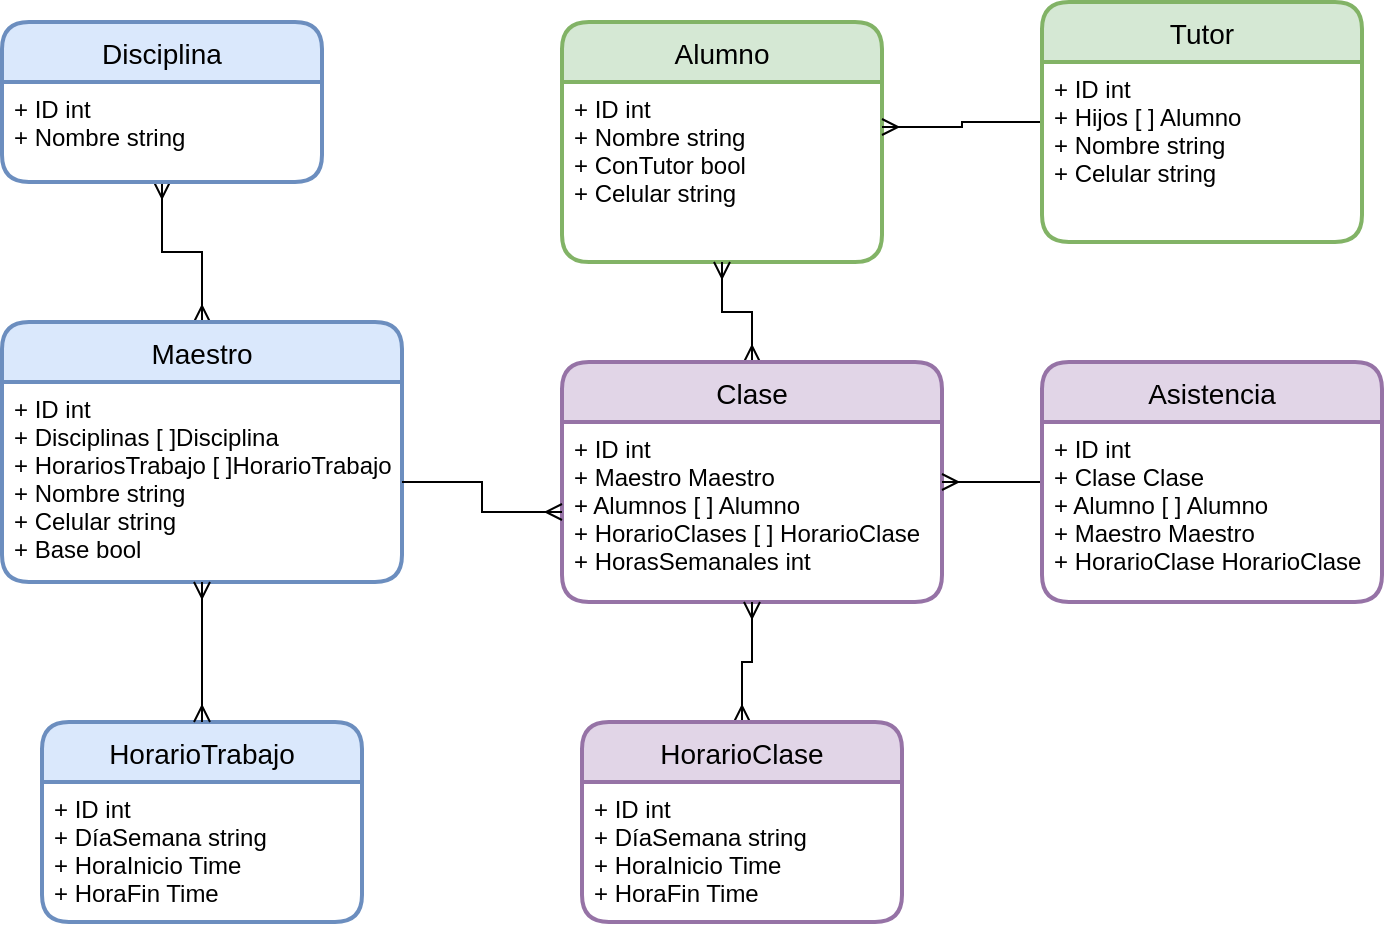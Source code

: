 <mxfile version="16.4.7" type="device"><diagram id="_1lZ8UNgO-5VPMNK_tv9" name="Page-1"><mxGraphModel dx="782" dy="477" grid="1" gridSize="10" guides="1" tooltips="1" connect="1" arrows="1" fold="1" page="1" pageScale="1" pageWidth="827" pageHeight="1169" math="0" shadow="0"><root><mxCell id="0"/><mxCell id="1" parent="0"/><mxCell id="bdmbVfA7LSJmj8M-cpb--11" style="edgeStyle=orthogonalEdgeStyle;rounded=0;orthogonalLoop=1;jettySize=auto;html=1;entryX=0.5;entryY=1;entryDx=0;entryDy=0;endArrow=ERmany;endFill=0;startArrow=ERmany;startFill=0;" edge="1" parent="1" source="q8AwPDG9-1XHPr7mQqvA-4" target="bdmbVfA7LSJmj8M-cpb--10"><mxGeometry relative="1" as="geometry"/></mxCell><mxCell id="q8AwPDG9-1XHPr7mQqvA-4" value="Maestro" style="swimlane;childLayout=stackLayout;horizontal=1;startSize=30;horizontalStack=0;rounded=1;fontSize=14;fontStyle=0;strokeWidth=2;resizeParent=0;resizeLast=1;shadow=0;dashed=0;align=center;fillColor=#dae8fc;strokeColor=#6c8ebf;" parent="1" vertex="1"><mxGeometry x="90" y="190" width="200" height="130" as="geometry"/></mxCell><mxCell id="q8AwPDG9-1XHPr7mQqvA-5" value="+ ID int&#10;+ Disciplinas [ ]Disciplina&#10;+ HorariosTrabajo [ ]HorarioTrabajo&#10;+ Nombre string&#10;+ Celular string&#10;+ Base bool" style="align=left;strokeColor=none;fillColor=none;spacingLeft=4;fontSize=12;verticalAlign=top;resizable=0;rotatable=0;part=1;" parent="q8AwPDG9-1XHPr7mQqvA-4" vertex="1"><mxGeometry y="30" width="200" height="100" as="geometry"/></mxCell><mxCell id="bdmbVfA7LSJmj8M-cpb--1" value="Alumno" style="swimlane;childLayout=stackLayout;horizontal=1;startSize=30;horizontalStack=0;rounded=1;fontSize=14;fontStyle=0;strokeWidth=2;resizeParent=0;resizeLast=1;shadow=0;dashed=0;align=center;fillColor=#d5e8d4;strokeColor=#82b366;" vertex="1" parent="1"><mxGeometry x="370" y="40" width="160" height="120" as="geometry"/></mxCell><mxCell id="bdmbVfA7LSJmj8M-cpb--2" value="+ ID int&#10;+ Nombre string&#10;+ ConTutor bool&#10;+ Celular string " style="align=left;strokeColor=none;fillColor=none;spacingLeft=4;fontSize=12;verticalAlign=top;resizable=0;rotatable=0;part=1;" vertex="1" parent="bdmbVfA7LSJmj8M-cpb--1"><mxGeometry y="30" width="160" height="90" as="geometry"/></mxCell><mxCell id="bdmbVfA7LSJmj8M-cpb--23" style="edgeStyle=orthogonalEdgeStyle;rounded=0;orthogonalLoop=1;jettySize=auto;html=1;entryX=1;entryY=0.25;entryDx=0;entryDy=0;startArrow=none;startFill=0;endArrow=ERmany;endFill=0;" edge="1" parent="1" source="bdmbVfA7LSJmj8M-cpb--3" target="bdmbVfA7LSJmj8M-cpb--2"><mxGeometry relative="1" as="geometry"/></mxCell><mxCell id="bdmbVfA7LSJmj8M-cpb--3" value="Tutor" style="swimlane;childLayout=stackLayout;horizontal=1;startSize=30;horizontalStack=0;rounded=1;fontSize=14;fontStyle=0;strokeWidth=2;resizeParent=0;resizeLast=1;shadow=0;dashed=0;align=center;fillColor=#d5e8d4;strokeColor=#82b366;" vertex="1" parent="1"><mxGeometry x="610" y="30" width="160" height="120" as="geometry"/></mxCell><mxCell id="bdmbVfA7LSJmj8M-cpb--4" value="+ ID int&#10;+ Hijos [ ] Alumno&#10;+ Nombre string&#10;+ Celular string" style="align=left;strokeColor=none;fillColor=none;spacingLeft=4;fontSize=12;verticalAlign=top;resizable=0;rotatable=0;part=1;" vertex="1" parent="bdmbVfA7LSJmj8M-cpb--3"><mxGeometry y="30" width="160" height="90" as="geometry"/></mxCell><mxCell id="bdmbVfA7LSJmj8M-cpb--19" style="edgeStyle=orthogonalEdgeStyle;rounded=0;orthogonalLoop=1;jettySize=auto;html=1;entryX=0.5;entryY=1;entryDx=0;entryDy=0;startArrow=ERmany;startFill=0;endArrow=ERmany;endFill=0;" edge="1" parent="1" source="bdmbVfA7LSJmj8M-cpb--5" target="bdmbVfA7LSJmj8M-cpb--2"><mxGeometry relative="1" as="geometry"/></mxCell><mxCell id="bdmbVfA7LSJmj8M-cpb--5" value="Clase" style="swimlane;childLayout=stackLayout;horizontal=1;startSize=30;horizontalStack=0;rounded=1;fontSize=14;fontStyle=0;strokeWidth=2;resizeParent=0;resizeLast=1;shadow=0;dashed=0;align=center;fillColor=#e1d5e7;strokeColor=#9673a6;" vertex="1" parent="1"><mxGeometry x="370" y="210" width="190" height="120" as="geometry"/></mxCell><mxCell id="bdmbVfA7LSJmj8M-cpb--6" value="+ ID int&#10;+ Maestro Maestro&#10;+ Alumnos [ ] Alumno&#10;+ HorarioClases [ ] HorarioClase&#10;+ HorasSemanales int" style="align=left;strokeColor=none;fillColor=none;spacingLeft=4;fontSize=12;verticalAlign=top;resizable=0;rotatable=0;part=1;" vertex="1" parent="bdmbVfA7LSJmj8M-cpb--5"><mxGeometry y="30" width="190" height="90" as="geometry"/></mxCell><mxCell id="bdmbVfA7LSJmj8M-cpb--25" style="edgeStyle=orthogonalEdgeStyle;rounded=0;orthogonalLoop=1;jettySize=auto;html=1;startArrow=none;startFill=0;endArrow=ERmany;endFill=0;" edge="1" parent="1" source="bdmbVfA7LSJmj8M-cpb--7" target="bdmbVfA7LSJmj8M-cpb--5"><mxGeometry relative="1" as="geometry"/></mxCell><mxCell id="bdmbVfA7LSJmj8M-cpb--7" value="Asistencia" style="swimlane;childLayout=stackLayout;horizontal=1;startSize=30;horizontalStack=0;rounded=1;fontSize=14;fontStyle=0;strokeWidth=2;resizeParent=0;resizeLast=1;shadow=0;dashed=0;align=center;fillColor=#e1d5e7;strokeColor=#9673a6;" vertex="1" parent="1"><mxGeometry x="610" y="210" width="170" height="120" as="geometry"/></mxCell><mxCell id="bdmbVfA7LSJmj8M-cpb--8" value="+ ID int&#10;+ Clase Clase&#10;+ Alumno [ ] Alumno&#10;+ Maestro Maestro&#10;+ HorarioClase HorarioClase" style="align=left;strokeColor=none;fillColor=none;spacingLeft=4;fontSize=12;verticalAlign=top;resizable=0;rotatable=0;part=1;" vertex="1" parent="bdmbVfA7LSJmj8M-cpb--7"><mxGeometry y="30" width="170" height="90" as="geometry"/></mxCell><mxCell id="bdmbVfA7LSJmj8M-cpb--9" value="Disciplina" style="swimlane;childLayout=stackLayout;horizontal=1;startSize=30;horizontalStack=0;rounded=1;fontSize=14;fontStyle=0;strokeWidth=2;resizeParent=0;resizeLast=1;shadow=0;dashed=0;align=center;fillColor=#dae8fc;strokeColor=#6c8ebf;" vertex="1" parent="1"><mxGeometry x="90" y="40" width="160" height="80" as="geometry"/></mxCell><mxCell id="bdmbVfA7LSJmj8M-cpb--10" value="+ ID int&#10;+ Nombre string" style="align=left;strokeColor=none;fillColor=none;spacingLeft=4;fontSize=12;verticalAlign=top;resizable=0;rotatable=0;part=1;" vertex="1" parent="bdmbVfA7LSJmj8M-cpb--9"><mxGeometry y="30" width="160" height="50" as="geometry"/></mxCell><mxCell id="bdmbVfA7LSJmj8M-cpb--12" value="HorarioTrabajo" style="swimlane;childLayout=stackLayout;horizontal=1;startSize=30;horizontalStack=0;rounded=1;fontSize=14;fontStyle=0;strokeWidth=2;resizeParent=0;resizeLast=1;shadow=0;dashed=0;align=center;fillColor=#dae8fc;strokeColor=#6c8ebf;" vertex="1" parent="1"><mxGeometry x="110" y="390" width="160" height="100" as="geometry"/></mxCell><mxCell id="bdmbVfA7LSJmj8M-cpb--13" value="+ ID int&#10;+ DíaSemana string&#10;+ HoraInicio Time&#10;+ HoraFin Time" style="align=left;strokeColor=none;fillColor=none;spacingLeft=4;fontSize=12;verticalAlign=top;resizable=0;rotatable=0;part=1;" vertex="1" parent="bdmbVfA7LSJmj8M-cpb--12"><mxGeometry y="30" width="160" height="70" as="geometry"/></mxCell><mxCell id="bdmbVfA7LSJmj8M-cpb--15" style="edgeStyle=orthogonalEdgeStyle;rounded=0;orthogonalLoop=1;jettySize=auto;html=1;entryX=0.5;entryY=0;entryDx=0;entryDy=0;startArrow=ERmany;startFill=0;endArrow=ERmany;endFill=0;" edge="1" parent="1" source="q8AwPDG9-1XHPr7mQqvA-5" target="bdmbVfA7LSJmj8M-cpb--12"><mxGeometry relative="1" as="geometry"/></mxCell><mxCell id="bdmbVfA7LSJmj8M-cpb--17" style="edgeStyle=orthogonalEdgeStyle;rounded=0;orthogonalLoop=1;jettySize=auto;html=1;entryX=0;entryY=0.5;entryDx=0;entryDy=0;startArrow=none;startFill=0;endArrow=ERmany;endFill=0;" edge="1" parent="1" source="q8AwPDG9-1XHPr7mQqvA-5" target="bdmbVfA7LSJmj8M-cpb--6"><mxGeometry relative="1" as="geometry"/></mxCell><mxCell id="bdmbVfA7LSJmj8M-cpb--22" style="edgeStyle=orthogonalEdgeStyle;rounded=0;orthogonalLoop=1;jettySize=auto;html=1;entryX=0.5;entryY=1;entryDx=0;entryDy=0;startArrow=ERmany;startFill=0;endArrow=ERmany;endFill=0;" edge="1" parent="1" source="bdmbVfA7LSJmj8M-cpb--20" target="bdmbVfA7LSJmj8M-cpb--6"><mxGeometry relative="1" as="geometry"/></mxCell><mxCell id="bdmbVfA7LSJmj8M-cpb--20" value="HorarioClase" style="swimlane;childLayout=stackLayout;horizontal=1;startSize=30;horizontalStack=0;rounded=1;fontSize=14;fontStyle=0;strokeWidth=2;resizeParent=0;resizeLast=1;shadow=0;dashed=0;align=center;fillColor=#e1d5e7;strokeColor=#9673a6;" vertex="1" parent="1"><mxGeometry x="380" y="390" width="160" height="100" as="geometry"/></mxCell><mxCell id="bdmbVfA7LSJmj8M-cpb--21" value="+ ID int&#10;+ DíaSemana string&#10;+ HoraInicio Time&#10;+ HoraFin Time" style="align=left;strokeColor=none;fillColor=none;spacingLeft=4;fontSize=12;verticalAlign=top;resizable=0;rotatable=0;part=1;" vertex="1" parent="bdmbVfA7LSJmj8M-cpb--20"><mxGeometry y="30" width="160" height="70" as="geometry"/></mxCell></root></mxGraphModel></diagram></mxfile>